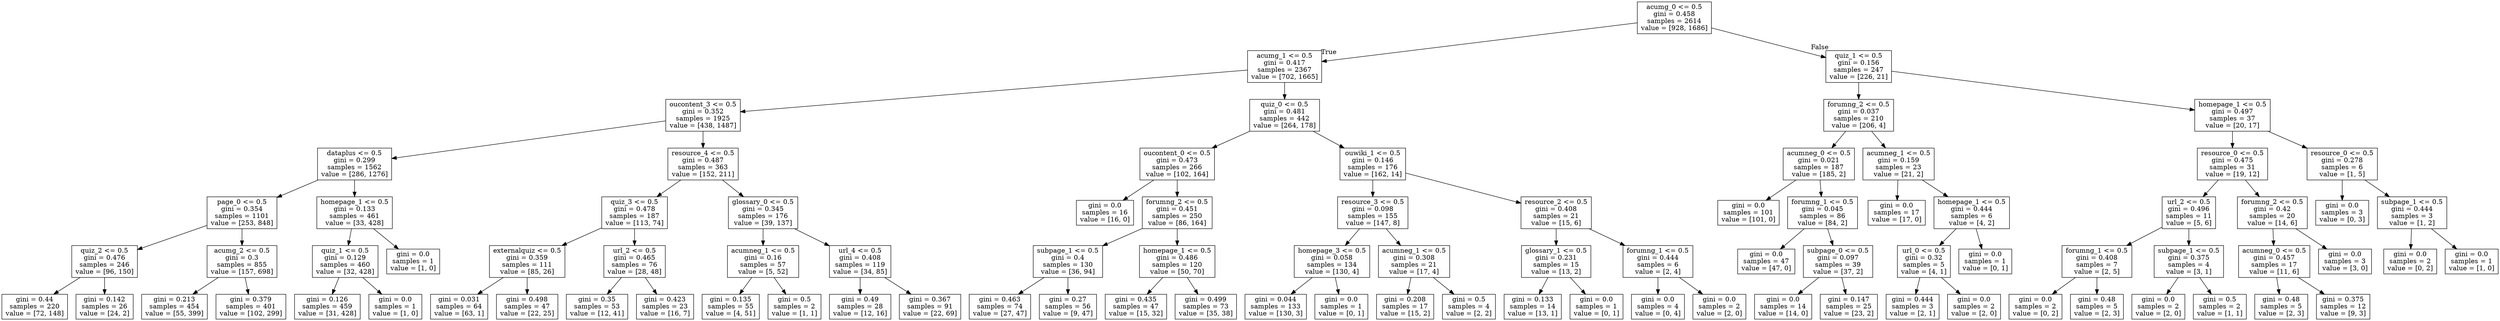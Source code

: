 digraph Tree {
node [shape=box] ;
0 [label="acumg_0 <= 0.5\ngini = 0.458\nsamples = 2614\nvalue = [928, 1686]"] ;
1 [label="acumg_1 <= 0.5\ngini = 0.417\nsamples = 2367\nvalue = [702, 1665]"] ;
0 -> 1 [labeldistance=2.5, labelangle=45, headlabel="True"] ;
2 [label="oucontent_3 <= 0.5\ngini = 0.352\nsamples = 1925\nvalue = [438, 1487]"] ;
1 -> 2 ;
3 [label="dataplus <= 0.5\ngini = 0.299\nsamples = 1562\nvalue = [286, 1276]"] ;
2 -> 3 ;
4 [label="page_0 <= 0.5\ngini = 0.354\nsamples = 1101\nvalue = [253, 848]"] ;
3 -> 4 ;
5 [label="quiz_2 <= 0.5\ngini = 0.476\nsamples = 246\nvalue = [96, 150]"] ;
4 -> 5 ;
6 [label="gini = 0.44\nsamples = 220\nvalue = [72, 148]"] ;
5 -> 6 ;
7 [label="gini = 0.142\nsamples = 26\nvalue = [24, 2]"] ;
5 -> 7 ;
8 [label="acumg_2 <= 0.5\ngini = 0.3\nsamples = 855\nvalue = [157, 698]"] ;
4 -> 8 ;
9 [label="gini = 0.213\nsamples = 454\nvalue = [55, 399]"] ;
8 -> 9 ;
10 [label="gini = 0.379\nsamples = 401\nvalue = [102, 299]"] ;
8 -> 10 ;
11 [label="homepage_1 <= 0.5\ngini = 0.133\nsamples = 461\nvalue = [33, 428]"] ;
3 -> 11 ;
12 [label="quiz_1 <= 0.5\ngini = 0.129\nsamples = 460\nvalue = [32, 428]"] ;
11 -> 12 ;
13 [label="gini = 0.126\nsamples = 459\nvalue = [31, 428]"] ;
12 -> 13 ;
14 [label="gini = 0.0\nsamples = 1\nvalue = [1, 0]"] ;
12 -> 14 ;
15 [label="gini = 0.0\nsamples = 1\nvalue = [1, 0]"] ;
11 -> 15 ;
16 [label="resource_4 <= 0.5\ngini = 0.487\nsamples = 363\nvalue = [152, 211]"] ;
2 -> 16 ;
17 [label="quiz_3 <= 0.5\ngini = 0.478\nsamples = 187\nvalue = [113, 74]"] ;
16 -> 17 ;
18 [label="externalquiz <= 0.5\ngini = 0.359\nsamples = 111\nvalue = [85, 26]"] ;
17 -> 18 ;
19 [label="gini = 0.031\nsamples = 64\nvalue = [63, 1]"] ;
18 -> 19 ;
20 [label="gini = 0.498\nsamples = 47\nvalue = [22, 25]"] ;
18 -> 20 ;
21 [label="url_2 <= 0.5\ngini = 0.465\nsamples = 76\nvalue = [28, 48]"] ;
17 -> 21 ;
22 [label="gini = 0.35\nsamples = 53\nvalue = [12, 41]"] ;
21 -> 22 ;
23 [label="gini = 0.423\nsamples = 23\nvalue = [16, 7]"] ;
21 -> 23 ;
24 [label="glossary_0 <= 0.5\ngini = 0.345\nsamples = 176\nvalue = [39, 137]"] ;
16 -> 24 ;
25 [label="acumneg_1 <= 0.5\ngini = 0.16\nsamples = 57\nvalue = [5, 52]"] ;
24 -> 25 ;
26 [label="gini = 0.135\nsamples = 55\nvalue = [4, 51]"] ;
25 -> 26 ;
27 [label="gini = 0.5\nsamples = 2\nvalue = [1, 1]"] ;
25 -> 27 ;
28 [label="url_4 <= 0.5\ngini = 0.408\nsamples = 119\nvalue = [34, 85]"] ;
24 -> 28 ;
29 [label="gini = 0.49\nsamples = 28\nvalue = [12, 16]"] ;
28 -> 29 ;
30 [label="gini = 0.367\nsamples = 91\nvalue = [22, 69]"] ;
28 -> 30 ;
31 [label="quiz_0 <= 0.5\ngini = 0.481\nsamples = 442\nvalue = [264, 178]"] ;
1 -> 31 ;
32 [label="oucontent_0 <= 0.5\ngini = 0.473\nsamples = 266\nvalue = [102, 164]"] ;
31 -> 32 ;
33 [label="gini = 0.0\nsamples = 16\nvalue = [16, 0]"] ;
32 -> 33 ;
34 [label="forumng_2 <= 0.5\ngini = 0.451\nsamples = 250\nvalue = [86, 164]"] ;
32 -> 34 ;
35 [label="subpage_1 <= 0.5\ngini = 0.4\nsamples = 130\nvalue = [36, 94]"] ;
34 -> 35 ;
36 [label="gini = 0.463\nsamples = 74\nvalue = [27, 47]"] ;
35 -> 36 ;
37 [label="gini = 0.27\nsamples = 56\nvalue = [9, 47]"] ;
35 -> 37 ;
38 [label="homepage_1 <= 0.5\ngini = 0.486\nsamples = 120\nvalue = [50, 70]"] ;
34 -> 38 ;
39 [label="gini = 0.435\nsamples = 47\nvalue = [15, 32]"] ;
38 -> 39 ;
40 [label="gini = 0.499\nsamples = 73\nvalue = [35, 38]"] ;
38 -> 40 ;
41 [label="ouwiki_1 <= 0.5\ngini = 0.146\nsamples = 176\nvalue = [162, 14]"] ;
31 -> 41 ;
42 [label="resource_3 <= 0.5\ngini = 0.098\nsamples = 155\nvalue = [147, 8]"] ;
41 -> 42 ;
43 [label="homepage_3 <= 0.5\ngini = 0.058\nsamples = 134\nvalue = [130, 4]"] ;
42 -> 43 ;
44 [label="gini = 0.044\nsamples = 133\nvalue = [130, 3]"] ;
43 -> 44 ;
45 [label="gini = 0.0\nsamples = 1\nvalue = [0, 1]"] ;
43 -> 45 ;
46 [label="acumneg_1 <= 0.5\ngini = 0.308\nsamples = 21\nvalue = [17, 4]"] ;
42 -> 46 ;
47 [label="gini = 0.208\nsamples = 17\nvalue = [15, 2]"] ;
46 -> 47 ;
48 [label="gini = 0.5\nsamples = 4\nvalue = [2, 2]"] ;
46 -> 48 ;
49 [label="resource_2 <= 0.5\ngini = 0.408\nsamples = 21\nvalue = [15, 6]"] ;
41 -> 49 ;
50 [label="glossary_1 <= 0.5\ngini = 0.231\nsamples = 15\nvalue = [13, 2]"] ;
49 -> 50 ;
51 [label="gini = 0.133\nsamples = 14\nvalue = [13, 1]"] ;
50 -> 51 ;
52 [label="gini = 0.0\nsamples = 1\nvalue = [0, 1]"] ;
50 -> 52 ;
53 [label="forumng_1 <= 0.5\ngini = 0.444\nsamples = 6\nvalue = [2, 4]"] ;
49 -> 53 ;
54 [label="gini = 0.0\nsamples = 4\nvalue = [0, 4]"] ;
53 -> 54 ;
55 [label="gini = 0.0\nsamples = 2\nvalue = [2, 0]"] ;
53 -> 55 ;
56 [label="quiz_1 <= 0.5\ngini = 0.156\nsamples = 247\nvalue = [226, 21]"] ;
0 -> 56 [labeldistance=2.5, labelangle=-45, headlabel="False"] ;
57 [label="forumng_2 <= 0.5\ngini = 0.037\nsamples = 210\nvalue = [206, 4]"] ;
56 -> 57 ;
58 [label="acumneg_0 <= 0.5\ngini = 0.021\nsamples = 187\nvalue = [185, 2]"] ;
57 -> 58 ;
59 [label="gini = 0.0\nsamples = 101\nvalue = [101, 0]"] ;
58 -> 59 ;
60 [label="forumng_1 <= 0.5\ngini = 0.045\nsamples = 86\nvalue = [84, 2]"] ;
58 -> 60 ;
61 [label="gini = 0.0\nsamples = 47\nvalue = [47, 0]"] ;
60 -> 61 ;
62 [label="subpage_0 <= 0.5\ngini = 0.097\nsamples = 39\nvalue = [37, 2]"] ;
60 -> 62 ;
63 [label="gini = 0.0\nsamples = 14\nvalue = [14, 0]"] ;
62 -> 63 ;
64 [label="gini = 0.147\nsamples = 25\nvalue = [23, 2]"] ;
62 -> 64 ;
65 [label="acumneg_1 <= 0.5\ngini = 0.159\nsamples = 23\nvalue = [21, 2]"] ;
57 -> 65 ;
66 [label="gini = 0.0\nsamples = 17\nvalue = [17, 0]"] ;
65 -> 66 ;
67 [label="homepage_1 <= 0.5\ngini = 0.444\nsamples = 6\nvalue = [4, 2]"] ;
65 -> 67 ;
68 [label="url_0 <= 0.5\ngini = 0.32\nsamples = 5\nvalue = [4, 1]"] ;
67 -> 68 ;
69 [label="gini = 0.444\nsamples = 3\nvalue = [2, 1]"] ;
68 -> 69 ;
70 [label="gini = 0.0\nsamples = 2\nvalue = [2, 0]"] ;
68 -> 70 ;
71 [label="gini = 0.0\nsamples = 1\nvalue = [0, 1]"] ;
67 -> 71 ;
72 [label="homepage_1 <= 0.5\ngini = 0.497\nsamples = 37\nvalue = [20, 17]"] ;
56 -> 72 ;
73 [label="resource_0 <= 0.5\ngini = 0.475\nsamples = 31\nvalue = [19, 12]"] ;
72 -> 73 ;
74 [label="url_2 <= 0.5\ngini = 0.496\nsamples = 11\nvalue = [5, 6]"] ;
73 -> 74 ;
75 [label="forumng_1 <= 0.5\ngini = 0.408\nsamples = 7\nvalue = [2, 5]"] ;
74 -> 75 ;
76 [label="gini = 0.0\nsamples = 2\nvalue = [0, 2]"] ;
75 -> 76 ;
77 [label="gini = 0.48\nsamples = 5\nvalue = [2, 3]"] ;
75 -> 77 ;
78 [label="subpage_1 <= 0.5\ngini = 0.375\nsamples = 4\nvalue = [3, 1]"] ;
74 -> 78 ;
79 [label="gini = 0.0\nsamples = 2\nvalue = [2, 0]"] ;
78 -> 79 ;
80 [label="gini = 0.5\nsamples = 2\nvalue = [1, 1]"] ;
78 -> 80 ;
81 [label="forumng_2 <= 0.5\ngini = 0.42\nsamples = 20\nvalue = [14, 6]"] ;
73 -> 81 ;
82 [label="acumneg_0 <= 0.5\ngini = 0.457\nsamples = 17\nvalue = [11, 6]"] ;
81 -> 82 ;
83 [label="gini = 0.48\nsamples = 5\nvalue = [2, 3]"] ;
82 -> 83 ;
84 [label="gini = 0.375\nsamples = 12\nvalue = [9, 3]"] ;
82 -> 84 ;
85 [label="gini = 0.0\nsamples = 3\nvalue = [3, 0]"] ;
81 -> 85 ;
86 [label="resource_0 <= 0.5\ngini = 0.278\nsamples = 6\nvalue = [1, 5]"] ;
72 -> 86 ;
87 [label="gini = 0.0\nsamples = 3\nvalue = [0, 3]"] ;
86 -> 87 ;
88 [label="subpage_1 <= 0.5\ngini = 0.444\nsamples = 3\nvalue = [1, 2]"] ;
86 -> 88 ;
89 [label="gini = 0.0\nsamples = 2\nvalue = [0, 2]"] ;
88 -> 89 ;
90 [label="gini = 0.0\nsamples = 1\nvalue = [1, 0]"] ;
88 -> 90 ;
}